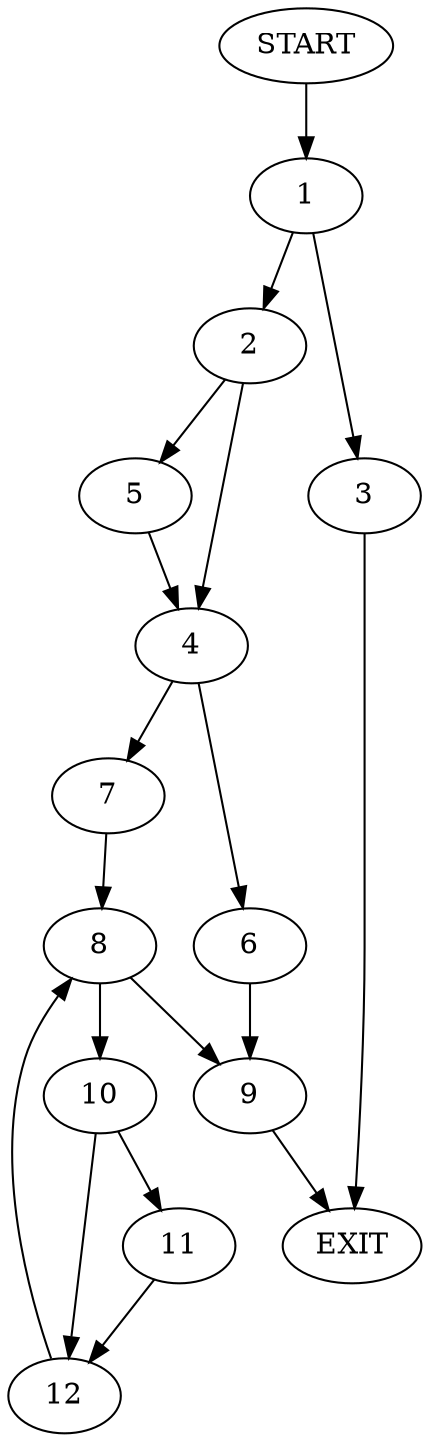 digraph {
0 [label="START"]
13 [label="EXIT"]
0 -> 1
1 -> 2
1 -> 3
2 -> 4
2 -> 5
3 -> 13
4 -> 6
4 -> 7
5 -> 4
7 -> 8
6 -> 9
9 -> 13
8 -> 10
8 -> 9
10 -> 11
10 -> 12
11 -> 12
12 -> 8
}
